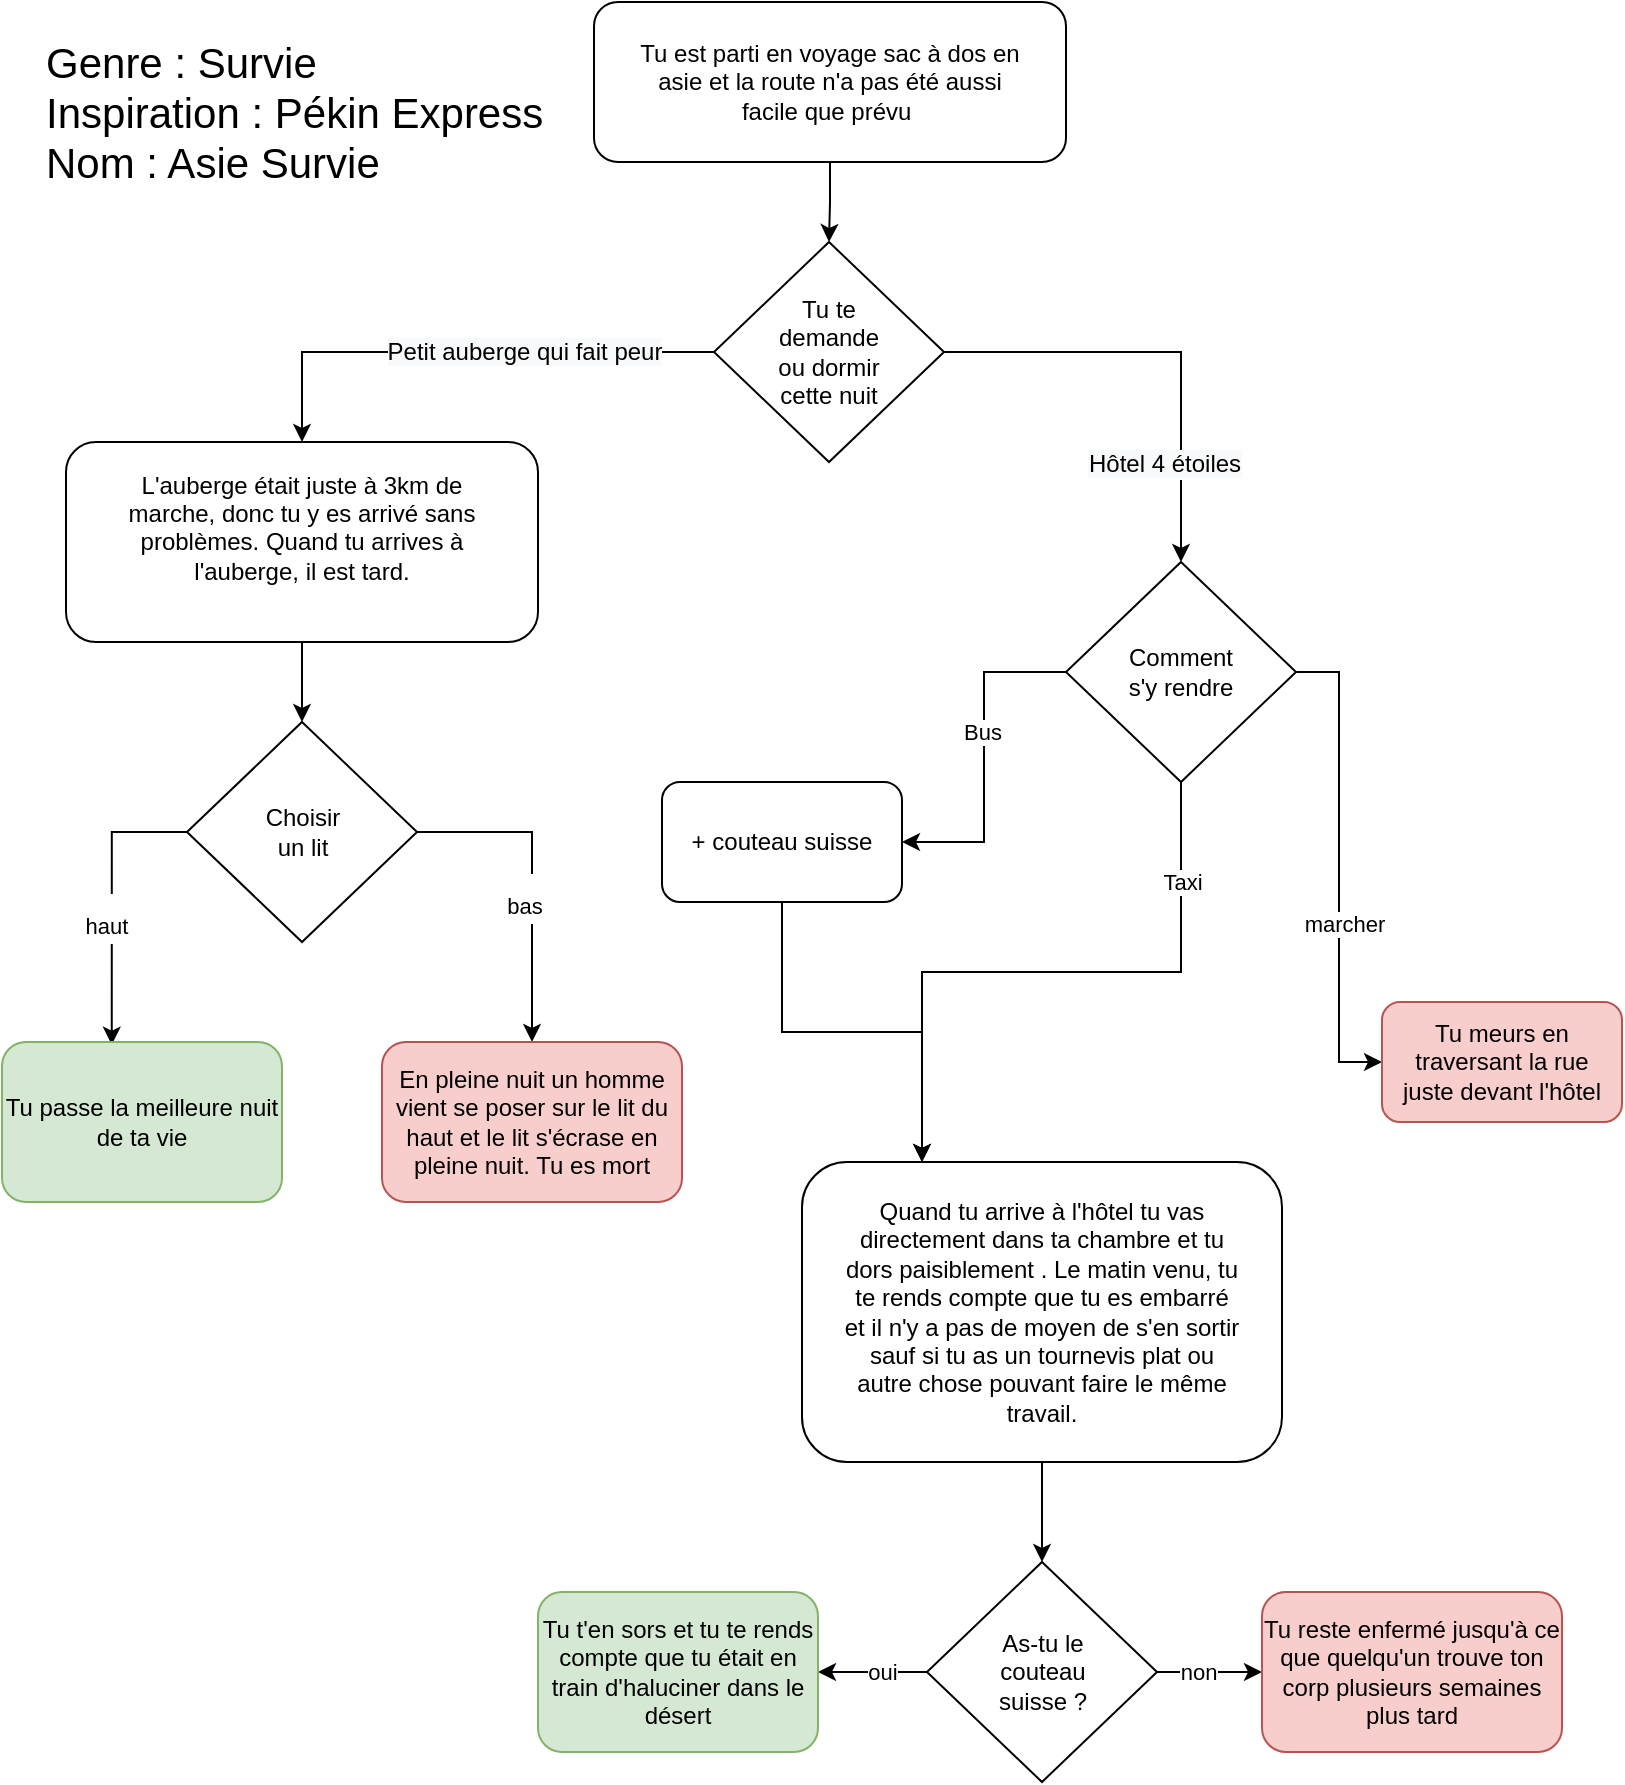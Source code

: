 <mxfile version="15.7.0" type="device"><diagram id="pJx5kZ7RzVw2WbVp3nMb" name="Page-1"><mxGraphModel dx="2031" dy="1089" grid="1" gridSize="10" guides="1" tooltips="1" connect="1" arrows="1" fold="1" page="1" pageScale="1" pageWidth="827" pageHeight="1169" math="0" shadow="0"><root><mxCell id="0"/><mxCell id="1" parent="0"/><mxCell id="Ls8qBbjgH85RpZ1p9e0g-12" style="edgeStyle=orthogonalEdgeStyle;rounded=0;orthogonalLoop=1;jettySize=auto;html=1;entryX=0.5;entryY=0;entryDx=0;entryDy=0;" edge="1" parent="1" source="3" target="5"><mxGeometry relative="1" as="geometry"/></mxCell><mxCell id="3" value="Tu est parti en voyage sac à dos en asie et la route n'a pas été aussi facile que prévu&amp;nbsp;" style="rounded=1;whiteSpace=wrap;html=1;spacingTop=0;spacingLeft=20;spacingRight=20;" parent="1" vertex="1"><mxGeometry x="296" y="20" width="236" height="80" as="geometry"/></mxCell><mxCell id="Ls8qBbjgH85RpZ1p9e0g-19" style="edgeStyle=orthogonalEdgeStyle;rounded=0;orthogonalLoop=1;jettySize=auto;html=1;exitX=0;exitY=0.5;exitDx=0;exitDy=0;entryX=0.5;entryY=0;entryDx=0;entryDy=0;" edge="1" parent="1" source="5" target="Ls8qBbjgH85RpZ1p9e0g-23"><mxGeometry relative="1" as="geometry"><mxPoint x="150" y="195" as="targetPoint"/></mxGeometry></mxCell><mxCell id="Ls8qBbjgH85RpZ1p9e0g-22" value="&lt;span style=&quot;font-size: 12px ; background-color: rgb(248 , 249 , 250)&quot;&gt;Petit auberge qui fait peur&lt;/span&gt;" style="edgeLabel;html=1;align=center;verticalAlign=middle;resizable=0;points=[];" vertex="1" connectable="0" parent="Ls8qBbjgH85RpZ1p9e0g-19"><mxGeometry x="-0.242" relative="1" as="geometry"><mxPoint as="offset"/></mxGeometry></mxCell><mxCell id="Ls8qBbjgH85RpZ1p9e0g-20" style="edgeStyle=orthogonalEdgeStyle;rounded=0;orthogonalLoop=1;jettySize=auto;html=1;exitX=1;exitY=0.5;exitDx=0;exitDy=0;entryX=0.5;entryY=0;entryDx=0;entryDy=0;" edge="1" parent="1" source="5" target="Ls8qBbjgH85RpZ1p9e0g-26"><mxGeometry relative="1" as="geometry"><mxPoint x="660" y="195" as="targetPoint"/></mxGeometry></mxCell><mxCell id="Ls8qBbjgH85RpZ1p9e0g-21" value="&lt;span style=&quot;font-size: 12px ; background-color: rgb(248 , 249 , 250)&quot;&gt;Hôtel 4 étoiles&lt;/span&gt;" style="edgeLabel;html=1;align=center;verticalAlign=middle;resizable=0;points=[];" vertex="1" connectable="0" parent="Ls8qBbjgH85RpZ1p9e0g-20"><mxGeometry x="0.227" y="3" relative="1" as="geometry"><mxPoint x="-12" y="37" as="offset"/></mxGeometry></mxCell><mxCell id="5" value="Tu te demande ou dormir cette nuit" style="rhombus;whiteSpace=wrap;html=1;spacingTop=0;spacingLeft=30;spacingRight=30;" parent="1" vertex="1"><mxGeometry x="356" y="140" width="115" height="110" as="geometry"/></mxCell><mxCell id="Ls8qBbjgH85RpZ1p9e0g-23" value="L'auberge était juste à 3km de marche, donc tu y es arrivé sans problèmes. Quand tu arrives à l'auberge, il est tard.&lt;br&gt;&amp;nbsp;" style="rounded=1;whiteSpace=wrap;html=1;spacingTop=0;spacingLeft=20;spacingRight=20;" vertex="1" parent="1"><mxGeometry x="32" y="240" width="236" height="100" as="geometry"/></mxCell><mxCell id="Ls8qBbjgH85RpZ1p9e0g-31" style="edgeStyle=orthogonalEdgeStyle;rounded=0;orthogonalLoop=1;jettySize=auto;html=1;entryX=1;entryY=0.5;entryDx=0;entryDy=0;" edge="1" parent="1" source="Ls8qBbjgH85RpZ1p9e0g-26" target="Ls8qBbjgH85RpZ1p9e0g-28"><mxGeometry relative="1" as="geometry"/></mxCell><mxCell id="Ls8qBbjgH85RpZ1p9e0g-35" value="Bus" style="edgeLabel;html=1;align=center;verticalAlign=middle;resizable=0;points=[];" vertex="1" connectable="0" parent="Ls8qBbjgH85RpZ1p9e0g-31"><mxGeometry x="-0.322" y="1" relative="1" as="geometry"><mxPoint x="-2" y="14" as="offset"/></mxGeometry></mxCell><mxCell id="Ls8qBbjgH85RpZ1p9e0g-32" style="edgeStyle=orthogonalEdgeStyle;rounded=0;orthogonalLoop=1;jettySize=auto;html=1;exitX=1;exitY=0.5;exitDx=0;exitDy=0;entryX=0;entryY=0.5;entryDx=0;entryDy=0;" edge="1" parent="1" source="Ls8qBbjgH85RpZ1p9e0g-26" target="Ls8qBbjgH85RpZ1p9e0g-29"><mxGeometry relative="1" as="geometry"/></mxCell><mxCell id="Ls8qBbjgH85RpZ1p9e0g-34" value="marcher" style="edgeLabel;html=1;align=center;verticalAlign=middle;resizable=0;points=[];" vertex="1" connectable="0" parent="Ls8qBbjgH85RpZ1p9e0g-32"><mxGeometry x="0.309" relative="1" as="geometry"><mxPoint x="2" y="-9" as="offset"/></mxGeometry></mxCell><mxCell id="Ls8qBbjgH85RpZ1p9e0g-33" style="edgeStyle=orthogonalEdgeStyle;rounded=0;orthogonalLoop=1;jettySize=auto;html=1;exitX=0.5;exitY=1;exitDx=0;exitDy=0;entryX=0.25;entryY=0;entryDx=0;entryDy=0;" edge="1" parent="1" source="Ls8qBbjgH85RpZ1p9e0g-26" target="Ls8qBbjgH85RpZ1p9e0g-40"><mxGeometry relative="1" as="geometry"><mxPoint x="589.5" y="480" as="targetPoint"/></mxGeometry></mxCell><mxCell id="Ls8qBbjgH85RpZ1p9e0g-36" value="Taxi" style="edgeLabel;html=1;align=center;verticalAlign=middle;resizable=0;points=[];" vertex="1" connectable="0" parent="Ls8qBbjgH85RpZ1p9e0g-33"><mxGeometry x="-0.286" y="1" relative="1" as="geometry"><mxPoint x="19" y="-46" as="offset"/></mxGeometry></mxCell><mxCell id="Ls8qBbjgH85RpZ1p9e0g-26" value="Comment s'y rendre" style="rhombus;whiteSpace=wrap;html=1;spacingTop=0;spacingLeft=30;spacingRight=30;" vertex="1" parent="1"><mxGeometry x="532" y="300" width="115" height="110" as="geometry"/></mxCell><mxCell id="Ls8qBbjgH85RpZ1p9e0g-43" style="edgeStyle=orthogonalEdgeStyle;rounded=0;orthogonalLoop=1;jettySize=auto;html=1;exitX=0.5;exitY=1;exitDx=0;exitDy=0;fontSize=21;entryX=0.25;entryY=0;entryDx=0;entryDy=0;" edge="1" parent="1" source="Ls8qBbjgH85RpZ1p9e0g-28" target="Ls8qBbjgH85RpZ1p9e0g-40"><mxGeometry relative="1" as="geometry"/></mxCell><mxCell id="Ls8qBbjgH85RpZ1p9e0g-28" value="+ couteau suisse" style="rounded=1;whiteSpace=wrap;html=1;" vertex="1" parent="1"><mxGeometry x="330" y="410" width="120" height="60" as="geometry"/></mxCell><mxCell id="Ls8qBbjgH85RpZ1p9e0g-29" value="Tu meurs en traversant la rue juste devant l'hôtel" style="rounded=1;whiteSpace=wrap;html=1;fillColor=#f8cecc;strokeColor=#b85450;spacingLeft=5;spacingRight=5;" vertex="1" parent="1"><mxGeometry x="690" y="520" width="120" height="60" as="geometry"/></mxCell><mxCell id="Ls8qBbjgH85RpZ1p9e0g-38" value="&lt;font style=&quot;font-size: 21px&quot;&gt;Genre : Survie&amp;nbsp;&lt;br&gt;Inspiration : Pékin Express&lt;br&gt;Nom : Asie Survie&lt;/font&gt;" style="text;html=1;strokeColor=none;fillColor=none;align=left;verticalAlign=middle;whiteSpace=wrap;rounded=0;" vertex="1" parent="1"><mxGeometry x="20" y="20" width="260" height="110" as="geometry"/></mxCell><mxCell id="Ls8qBbjgH85RpZ1p9e0g-47" style="edgeStyle=orthogonalEdgeStyle;rounded=0;orthogonalLoop=1;jettySize=auto;html=1;entryX=0.5;entryY=0;entryDx=0;entryDy=0;fontSize=21;" edge="1" parent="1" source="Ls8qBbjgH85RpZ1p9e0g-23" target="Ls8qBbjgH85RpZ1p9e0g-46"><mxGeometry relative="1" as="geometry"><mxPoint x="150" y="510" as="sourcePoint"/></mxGeometry></mxCell><mxCell id="Ls8qBbjgH85RpZ1p9e0g-56" style="edgeStyle=orthogonalEdgeStyle;rounded=0;orthogonalLoop=1;jettySize=auto;html=1;exitX=0.5;exitY=1;exitDx=0;exitDy=0;entryX=0.5;entryY=0;entryDx=0;entryDy=0;fontSize=11;" edge="1" parent="1" source="Ls8qBbjgH85RpZ1p9e0g-40" target="Ls8qBbjgH85RpZ1p9e0g-55"><mxGeometry relative="1" as="geometry"/></mxCell><mxCell id="Ls8qBbjgH85RpZ1p9e0g-40" value="Quand tu arrive à l'hôtel tu vas directement dans ta chambre et tu dors paisiblement . Le matin venu, tu te rends compte que tu es embarré et il n'y a pas de moyen de s'en sortir sauf si tu as un tournevis plat ou autre chose pouvant faire le même travail." style="rounded=1;whiteSpace=wrap;html=1;spacingTop=0;spacingLeft=20;spacingRight=20;" vertex="1" parent="1"><mxGeometry x="400" y="600" width="240" height="150" as="geometry"/></mxCell><mxCell id="Ls8qBbjgH85RpZ1p9e0g-50" style="edgeStyle=orthogonalEdgeStyle;rounded=0;orthogonalLoop=1;jettySize=auto;html=1;exitX=1;exitY=0.5;exitDx=0;exitDy=0;fontSize=21;" edge="1" parent="1" source="Ls8qBbjgH85RpZ1p9e0g-46" target="Ls8qBbjgH85RpZ1p9e0g-49"><mxGeometry relative="1" as="geometry"/></mxCell><mxCell id="Ls8qBbjgH85RpZ1p9e0g-52" value="&lt;font style=&quot;font-size: 11px&quot;&gt;bas&lt;/font&gt;" style="edgeLabel;html=1;align=center;verticalAlign=middle;resizable=0;points=[];fontSize=21;" vertex="1" connectable="0" parent="Ls8qBbjgH85RpZ1p9e0g-50"><mxGeometry x="0.102" y="-4" relative="1" as="geometry"><mxPoint y="1" as="offset"/></mxGeometry></mxCell><mxCell id="Ls8qBbjgH85RpZ1p9e0g-51" style="edgeStyle=orthogonalEdgeStyle;rounded=0;orthogonalLoop=1;jettySize=auto;html=1;exitX=0;exitY=0.5;exitDx=0;exitDy=0;entryX=0.392;entryY=0.017;entryDx=0;entryDy=0;entryPerimeter=0;fontSize=21;" edge="1" parent="1" source="Ls8qBbjgH85RpZ1p9e0g-46" target="Ls8qBbjgH85RpZ1p9e0g-48"><mxGeometry relative="1" as="geometry"/></mxCell><mxCell id="Ls8qBbjgH85RpZ1p9e0g-53" value="&lt;font style=&quot;font-size: 11px&quot;&gt;haut&lt;/font&gt;" style="edgeLabel;html=1;align=center;verticalAlign=middle;resizable=0;points=[];fontSize=21;" vertex="1" connectable="0" parent="Ls8qBbjgH85RpZ1p9e0g-51"><mxGeometry x="0.12" y="-3" relative="1" as="geometry"><mxPoint as="offset"/></mxGeometry></mxCell><mxCell id="Ls8qBbjgH85RpZ1p9e0g-46" value="Choisir un lit" style="rhombus;whiteSpace=wrap;html=1;spacingTop=0;spacingLeft=30;spacingRight=30;" vertex="1" parent="1"><mxGeometry x="92.5" y="380" width="115" height="110" as="geometry"/></mxCell><mxCell id="Ls8qBbjgH85RpZ1p9e0g-48" value="Tu passe la meilleure nuit de ta vie" style="rounded=1;whiteSpace=wrap;html=1;fillColor=#d5e8d4;strokeColor=#82b366;" vertex="1" parent="1"><mxGeometry y="540" width="140" height="80" as="geometry"/></mxCell><mxCell id="Ls8qBbjgH85RpZ1p9e0g-49" value="En pleine nuit un homme vient se poser sur le lit du haut et le lit s'écrase en pleine nuit. Tu es mort" style="rounded=1;whiteSpace=wrap;html=1;fillColor=#f8cecc;strokeColor=#b85450;" vertex="1" parent="1"><mxGeometry x="190" y="540" width="150" height="80" as="geometry"/></mxCell><mxCell id="Ls8qBbjgH85RpZ1p9e0g-59" style="edgeStyle=orthogonalEdgeStyle;rounded=0;orthogonalLoop=1;jettySize=auto;html=1;exitX=1;exitY=0.5;exitDx=0;exitDy=0;entryX=0;entryY=0.5;entryDx=0;entryDy=0;fontSize=11;" edge="1" parent="1" source="Ls8qBbjgH85RpZ1p9e0g-55" target="Ls8qBbjgH85RpZ1p9e0g-58"><mxGeometry relative="1" as="geometry"/></mxCell><mxCell id="Ls8qBbjgH85RpZ1p9e0g-61" value="non" style="edgeLabel;html=1;align=center;verticalAlign=middle;resizable=0;points=[];fontSize=11;" vertex="1" connectable="0" parent="Ls8qBbjgH85RpZ1p9e0g-59"><mxGeometry x="-0.211" relative="1" as="geometry"><mxPoint as="offset"/></mxGeometry></mxCell><mxCell id="Ls8qBbjgH85RpZ1p9e0g-60" style="edgeStyle=orthogonalEdgeStyle;rounded=0;orthogonalLoop=1;jettySize=auto;html=1;exitX=0;exitY=0.5;exitDx=0;exitDy=0;entryX=1;entryY=0.5;entryDx=0;entryDy=0;fontSize=11;" edge="1" parent="1" source="Ls8qBbjgH85RpZ1p9e0g-55" target="Ls8qBbjgH85RpZ1p9e0g-57"><mxGeometry relative="1" as="geometry"/></mxCell><mxCell id="Ls8qBbjgH85RpZ1p9e0g-62" value="oui" style="edgeLabel;html=1;align=center;verticalAlign=middle;resizable=0;points=[];fontSize=11;" vertex="1" connectable="0" parent="Ls8qBbjgH85RpZ1p9e0g-60"><mxGeometry x="-0.167" relative="1" as="geometry"><mxPoint as="offset"/></mxGeometry></mxCell><mxCell id="Ls8qBbjgH85RpZ1p9e0g-55" value="As-tu le couteau suisse ?" style="rhombus;whiteSpace=wrap;html=1;spacingTop=0;spacingLeft=30;spacingRight=30;" vertex="1" parent="1"><mxGeometry x="462.5" y="800" width="115" height="110" as="geometry"/></mxCell><mxCell id="Ls8qBbjgH85RpZ1p9e0g-57" value="Tu t'en sors et tu te rends compte que tu était en train d'haluciner dans le désert" style="rounded=1;whiteSpace=wrap;html=1;fillColor=#d5e8d4;strokeColor=#82b366;" vertex="1" parent="1"><mxGeometry x="268" y="815" width="140" height="80" as="geometry"/></mxCell><mxCell id="Ls8qBbjgH85RpZ1p9e0g-58" value="Tu reste enfermé jusqu'à ce que quelqu'un trouve ton corp plusieurs semaines plus tard" style="rounded=1;whiteSpace=wrap;html=1;fillColor=#f8cecc;strokeColor=#b85450;" vertex="1" parent="1"><mxGeometry x="630" y="815" width="150" height="80" as="geometry"/></mxCell></root></mxGraphModel></diagram></mxfile>